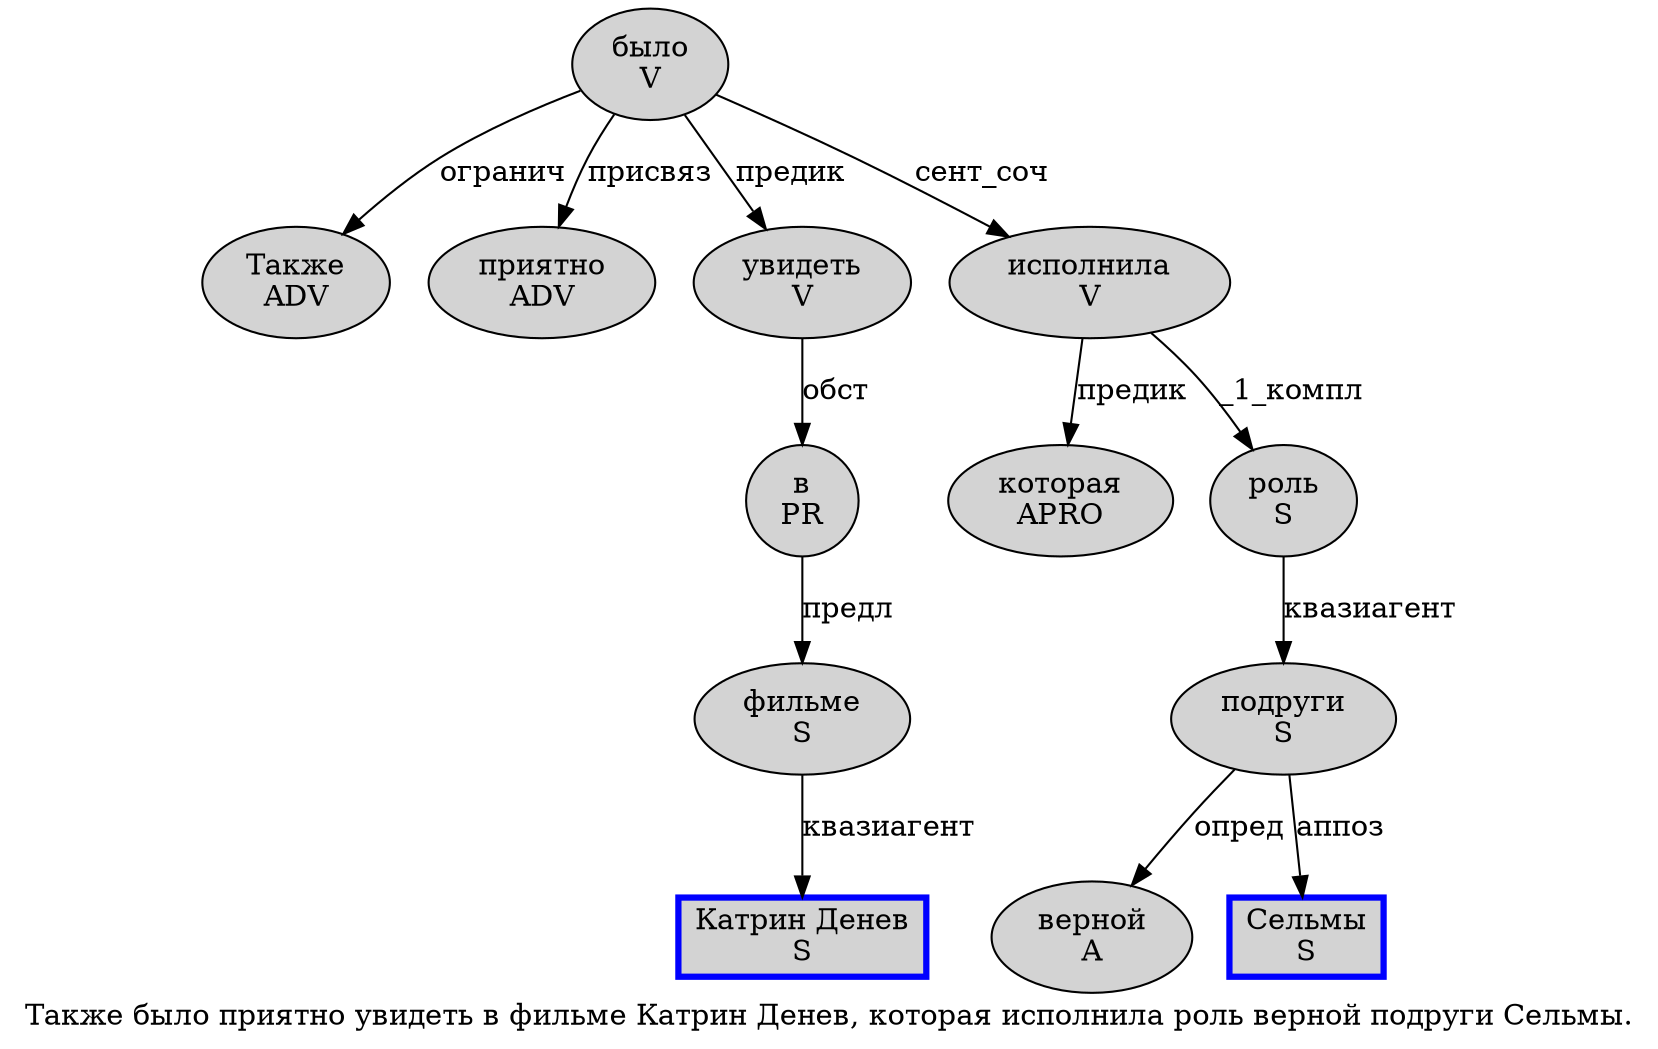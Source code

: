 digraph SENTENCE_1324 {
	graph [label="Также было приятно увидеть в фильме Катрин Денев, которая исполнила роль верной подруги Сельмы."]
	node [style=filled]
		0 [label="Также
ADV" color="" fillcolor=lightgray penwidth=1 shape=ellipse]
		1 [label="было
V" color="" fillcolor=lightgray penwidth=1 shape=ellipse]
		2 [label="приятно
ADV" color="" fillcolor=lightgray penwidth=1 shape=ellipse]
		3 [label="увидеть
V" color="" fillcolor=lightgray penwidth=1 shape=ellipse]
		4 [label="в
PR" color="" fillcolor=lightgray penwidth=1 shape=ellipse]
		5 [label="фильме
S" color="" fillcolor=lightgray penwidth=1 shape=ellipse]
		6 [label="Катрин Денев
S" color=blue fillcolor=lightgray penwidth=3 shape=box]
		8 [label="которая
APRO" color="" fillcolor=lightgray penwidth=1 shape=ellipse]
		9 [label="исполнила
V" color="" fillcolor=lightgray penwidth=1 shape=ellipse]
		10 [label="роль
S" color="" fillcolor=lightgray penwidth=1 shape=ellipse]
		11 [label="верной
A" color="" fillcolor=lightgray penwidth=1 shape=ellipse]
		12 [label="подруги
S" color="" fillcolor=lightgray penwidth=1 shape=ellipse]
		13 [label="Сельмы
S" color=blue fillcolor=lightgray penwidth=3 shape=box]
			9 -> 8 [label="предик"]
			9 -> 10 [label="_1_компл"]
			10 -> 12 [label="квазиагент"]
			12 -> 11 [label="опред"]
			12 -> 13 [label="аппоз"]
			3 -> 4 [label="обст"]
			1 -> 0 [label="огранич"]
			1 -> 2 [label="присвяз"]
			1 -> 3 [label="предик"]
			1 -> 9 [label="сент_соч"]
			5 -> 6 [label="квазиагент"]
			4 -> 5 [label="предл"]
}
